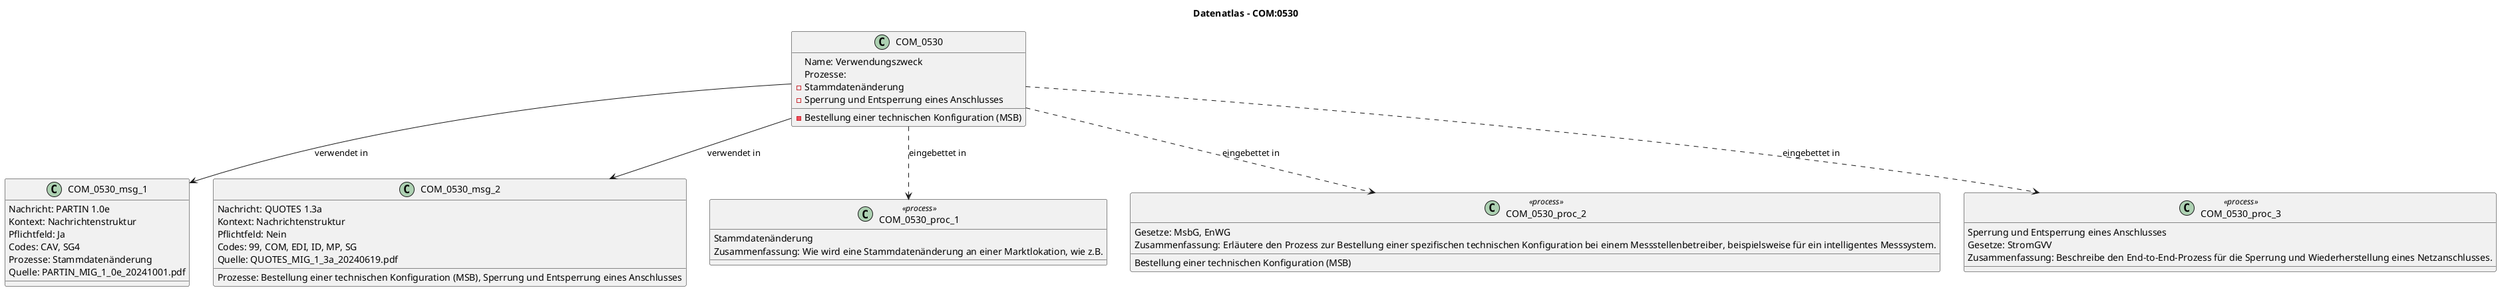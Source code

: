 @startuml
title Datenatlas – COM:0530
class COM_0530 {
  Name: Verwendungszweck
  Prozesse:
    - Stammdatenänderung
    - Bestellung einer technischen Konfiguration (MSB)
    - Sperrung und Entsperrung eines Anschlusses
}
class COM_0530_msg_1 {
  Nachricht: PARTIN 1.0e
  Kontext: Nachrichtenstruktur
  Pflichtfeld: Ja
  Codes: CAV, SG4
  Prozesse: Stammdatenänderung
  Quelle: PARTIN_MIG_1_0e_20241001.pdf
}
COM_0530 --> COM_0530_msg_1 : verwendet in
class COM_0530_msg_2 {
  Nachricht: QUOTES 1.3a
  Kontext: Nachrichtenstruktur
  Pflichtfeld: Nein
  Codes: 99, COM, EDI, ID, MP, SG
  Prozesse: Bestellung einer technischen Konfiguration (MSB), Sperrung und Entsperrung eines Anschlusses
  Quelle: QUOTES_MIG_1_3a_20240619.pdf
}
COM_0530 --> COM_0530_msg_2 : verwendet in
class COM_0530_proc_1 <<process>> {
  Stammdatenänderung
  Zusammenfassung: Wie wird eine Stammdatenänderung an einer Marktlokation, wie z.B.
}
COM_0530 ..> COM_0530_proc_1 : eingebettet in
class COM_0530_proc_2 <<process>> {
  Bestellung einer technischen Konfiguration (MSB)
  Gesetze: MsbG, EnWG
  Zusammenfassung: Erläutere den Prozess zur Bestellung einer spezifischen technischen Konfiguration bei einem Messstellenbetreiber, beispielsweise für ein intelligentes Messsystem.
}
COM_0530 ..> COM_0530_proc_2 : eingebettet in
class COM_0530_proc_3 <<process>> {
  Sperrung und Entsperrung eines Anschlusses
  Gesetze: StromGVV
  Zusammenfassung: Beschreibe den End-to-End-Prozess für die Sperrung und Wiederherstellung eines Netzanschlusses.
}
COM_0530 ..> COM_0530_proc_3 : eingebettet in
@enduml